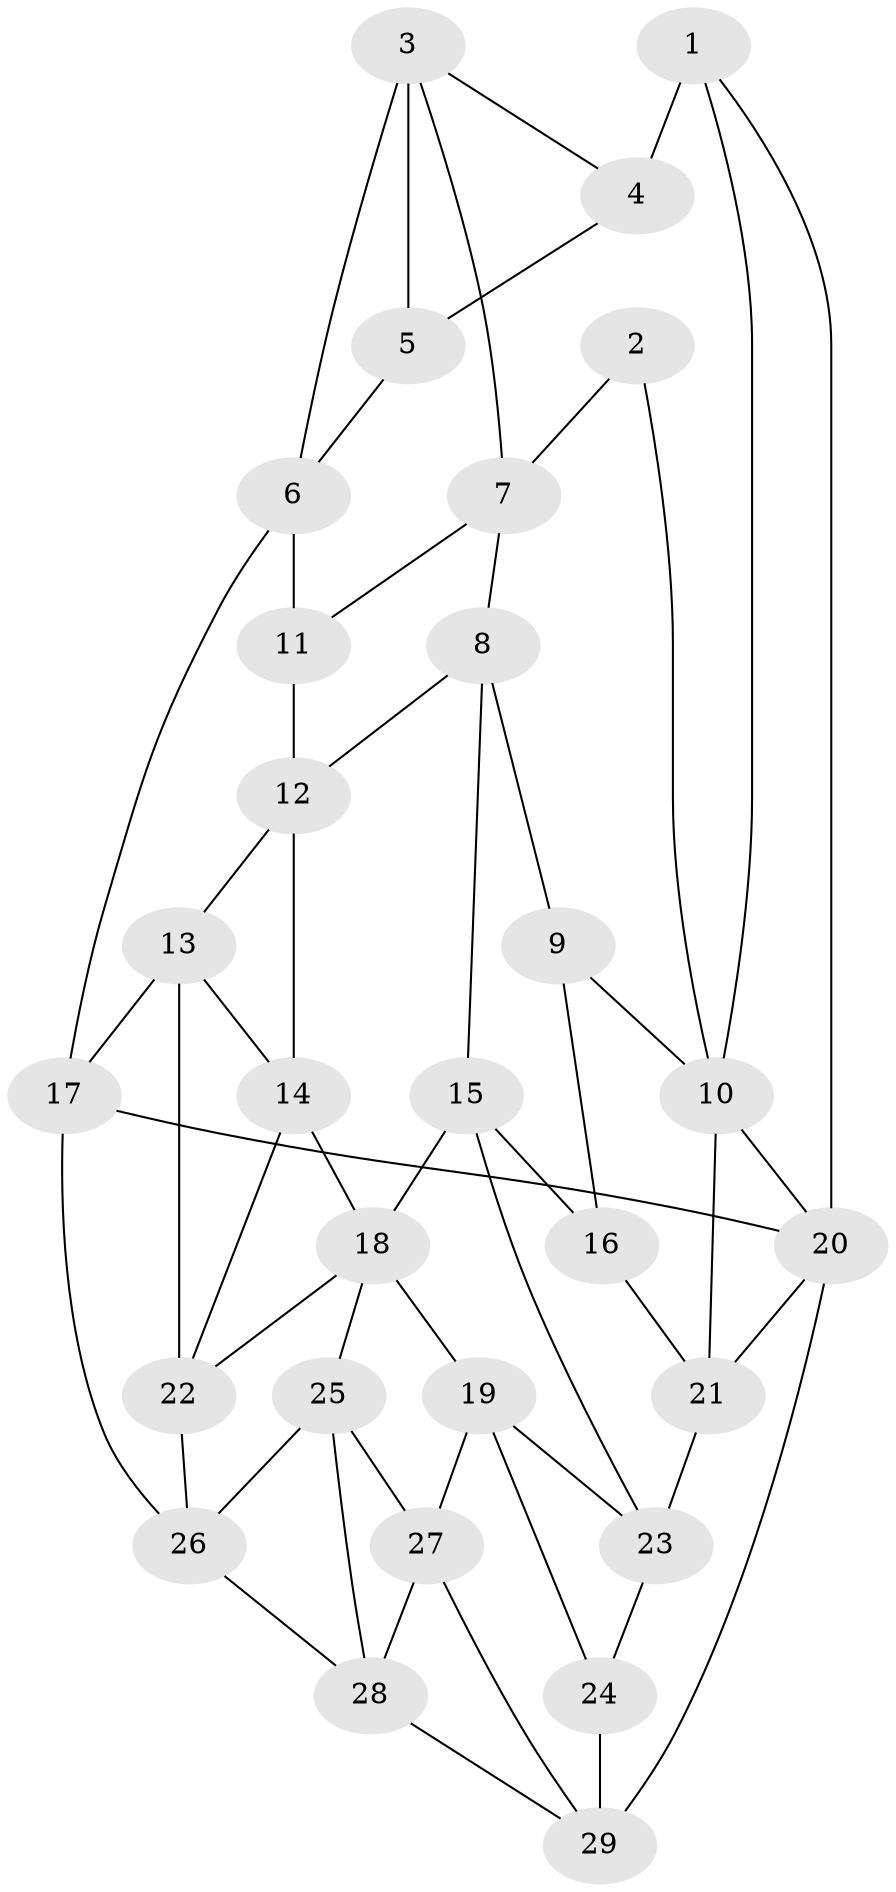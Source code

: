 // original degree distribution, {3: 0.034482758620689655, 6: 0.1896551724137931, 4: 0.22413793103448276, 5: 0.5517241379310345}
// Generated by graph-tools (version 1.1) at 2025/51/03/09/25 03:51:03]
// undirected, 29 vertices, 55 edges
graph export_dot {
graph [start="1"]
  node [color=gray90,style=filled];
  1;
  2;
  3;
  4;
  5;
  6;
  7;
  8;
  9;
  10;
  11;
  12;
  13;
  14;
  15;
  16;
  17;
  18;
  19;
  20;
  21;
  22;
  23;
  24;
  25;
  26;
  27;
  28;
  29;
  1 -- 4 [weight=2.0];
  1 -- 10 [weight=1.0];
  1 -- 20 [weight=1.0];
  2 -- 7 [weight=1.0];
  2 -- 10 [weight=1.0];
  3 -- 4 [weight=1.0];
  3 -- 5 [weight=2.0];
  3 -- 6 [weight=1.0];
  3 -- 7 [weight=1.0];
  4 -- 5 [weight=1.0];
  5 -- 6 [weight=1.0];
  6 -- 11 [weight=1.0];
  6 -- 17 [weight=1.0];
  7 -- 8 [weight=1.0];
  7 -- 11 [weight=1.0];
  8 -- 9 [weight=1.0];
  8 -- 12 [weight=1.0];
  8 -- 15 [weight=1.0];
  9 -- 10 [weight=1.0];
  9 -- 16 [weight=1.0];
  10 -- 20 [weight=1.0];
  10 -- 21 [weight=1.0];
  11 -- 12 [weight=1.0];
  12 -- 13 [weight=1.0];
  12 -- 14 [weight=1.0];
  13 -- 14 [weight=1.0];
  13 -- 17 [weight=1.0];
  13 -- 22 [weight=1.0];
  14 -- 18 [weight=1.0];
  14 -- 22 [weight=1.0];
  15 -- 16 [weight=1.0];
  15 -- 18 [weight=1.0];
  15 -- 23 [weight=1.0];
  16 -- 21 [weight=2.0];
  17 -- 20 [weight=1.0];
  17 -- 26 [weight=1.0];
  18 -- 19 [weight=1.0];
  18 -- 22 [weight=1.0];
  18 -- 25 [weight=1.0];
  19 -- 23 [weight=1.0];
  19 -- 24 [weight=1.0];
  19 -- 27 [weight=1.0];
  20 -- 21 [weight=1.0];
  20 -- 29 [weight=2.0];
  21 -- 23 [weight=1.0];
  22 -- 26 [weight=1.0];
  23 -- 24 [weight=1.0];
  24 -- 29 [weight=1.0];
  25 -- 26 [weight=1.0];
  25 -- 27 [weight=1.0];
  25 -- 28 [weight=1.0];
  26 -- 28 [weight=1.0];
  27 -- 28 [weight=1.0];
  27 -- 29 [weight=1.0];
  28 -- 29 [weight=1.0];
}
